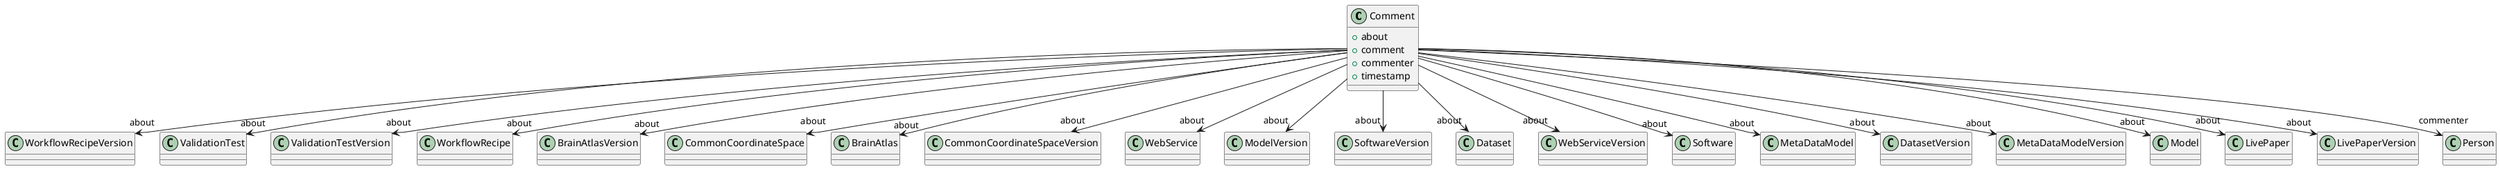 @startuml
class Comment {
+about
+comment
+commenter
+timestamp

}
Comment -d-> "about" WorkflowRecipeVersion
Comment -d-> "about" ValidationTest
Comment -d-> "about" ValidationTestVersion
Comment -d-> "about" WorkflowRecipe
Comment -d-> "about" BrainAtlasVersion
Comment -d-> "about" CommonCoordinateSpace
Comment -d-> "about" BrainAtlas
Comment -d-> "about" CommonCoordinateSpaceVersion
Comment -d-> "about" WebService
Comment -d-> "about" ModelVersion
Comment -d-> "about" SoftwareVersion
Comment -d-> "about" Dataset
Comment -d-> "about" WebServiceVersion
Comment -d-> "about" Software
Comment -d-> "about" MetaDataModel
Comment -d-> "about" DatasetVersion
Comment -d-> "about" MetaDataModelVersion
Comment -d-> "about" Model
Comment -d-> "about" LivePaper
Comment -d-> "about" LivePaperVersion
Comment -d-> "commenter" Person

@enduml
